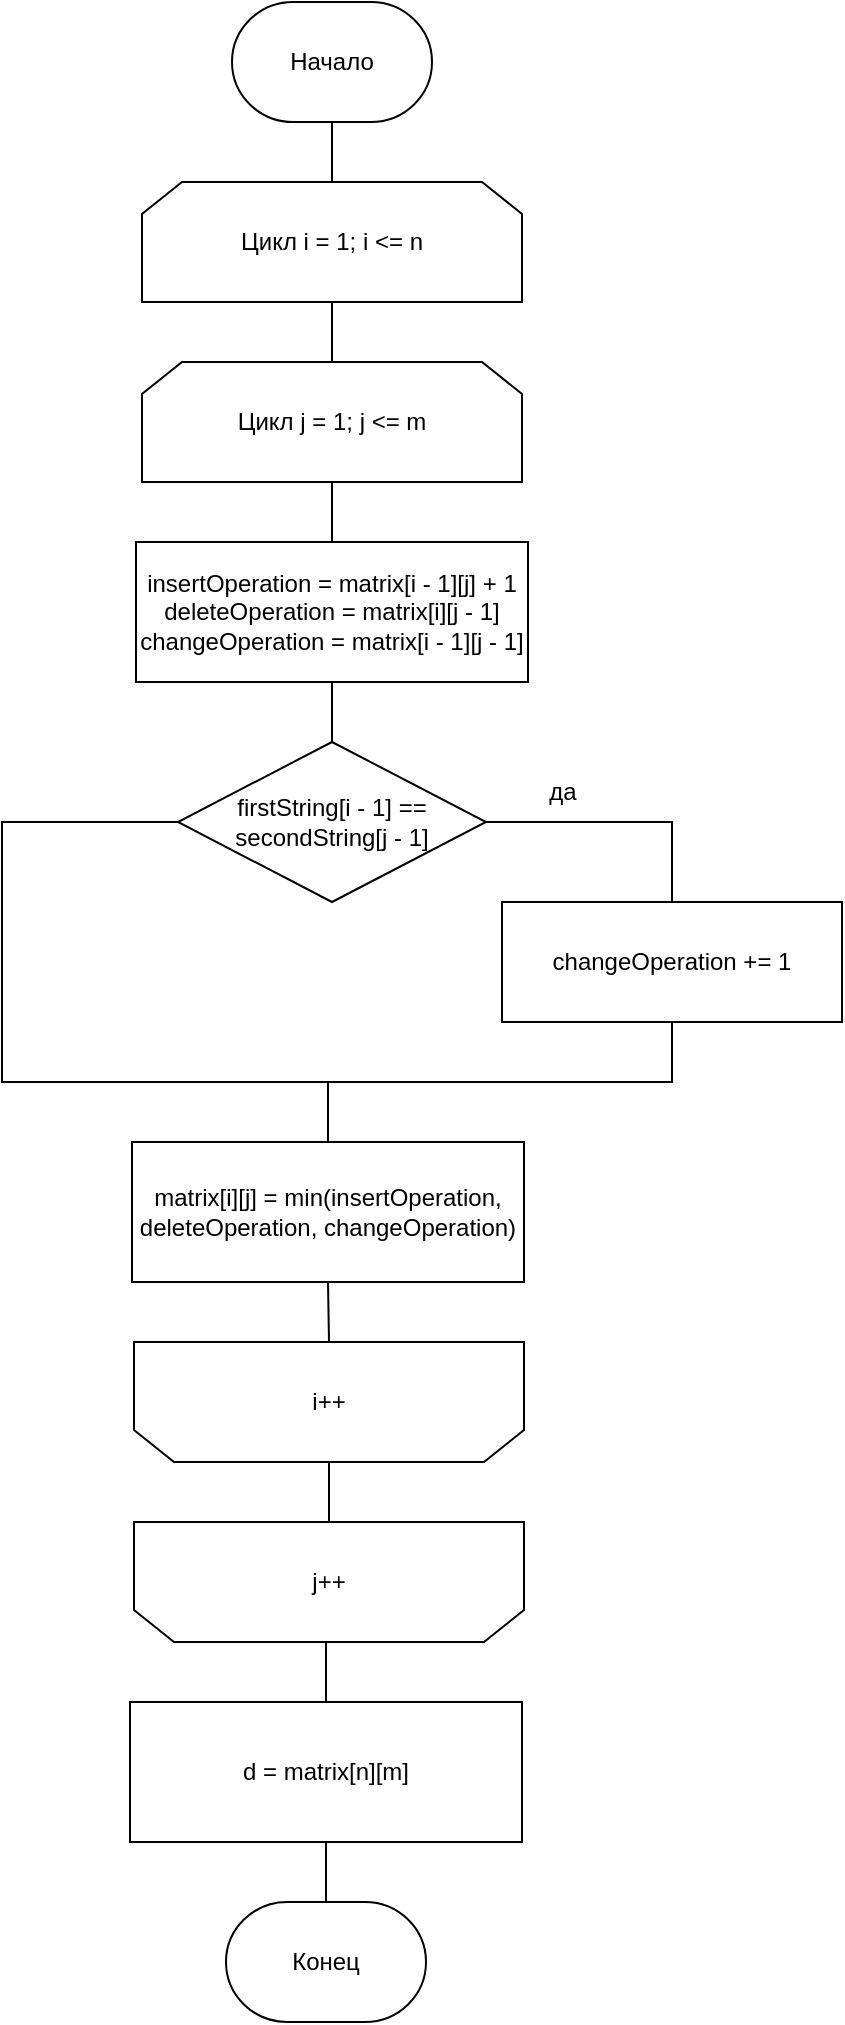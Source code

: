 <mxfile version="20.4.0" type="device" pages="4"><diagram id="C5RBs43oDa-KdzZeNtuy" name="l_iter"><mxGraphModel dx="1892" dy="1298" grid="1" gridSize="10" guides="1" tooltips="1" connect="1" arrows="1" fold="1" page="1" pageScale="1" pageWidth="827" pageHeight="1169" math="0" shadow="0"><root><mxCell id="WIyWlLk6GJQsqaUBKTNV-0"/><mxCell id="WIyWlLk6GJQsqaUBKTNV-1" parent="WIyWlLk6GJQsqaUBKTNV-0"/><mxCell id="Pkon9O8OEkuoF8NCRfrC-14" style="edgeStyle=orthogonalEdgeStyle;orthogonalLoop=1;jettySize=auto;html=1;exitX=0.5;exitY=1;exitDx=0;exitDy=0;exitPerimeter=0;entryX=0.5;entryY=0;entryDx=0;entryDy=0;startArrow=none;startFill=0;strokeColor=default;rounded=1;endArrow=none;endFill=0;" edge="1" parent="WIyWlLk6GJQsqaUBKTNV-1" source="Pkon9O8OEkuoF8NCRfrC-0" target="Pkon9O8OEkuoF8NCRfrC-1"><mxGeometry relative="1" as="geometry"/></mxCell><mxCell id="Pkon9O8OEkuoF8NCRfrC-0" value="Начало" style="strokeWidth=1;html=1;shape=mxgraph.flowchart.terminator;whiteSpace=wrap;" vertex="1" parent="WIyWlLk6GJQsqaUBKTNV-1"><mxGeometry x="365" y="30" width="100" height="60" as="geometry"/></mxCell><mxCell id="Pkon9O8OEkuoF8NCRfrC-15" style="edgeStyle=orthogonalEdgeStyle;rounded=1;orthogonalLoop=1;jettySize=auto;html=1;exitX=0.5;exitY=1;exitDx=0;exitDy=0;entryX=0.5;entryY=0;entryDx=0;entryDy=0;strokeColor=default;startArrow=none;startFill=0;endArrow=none;endFill=0;" edge="1" parent="WIyWlLk6GJQsqaUBKTNV-1" source="Pkon9O8OEkuoF8NCRfrC-1" target="Pkon9O8OEkuoF8NCRfrC-2"><mxGeometry relative="1" as="geometry"/></mxCell><mxCell id="Pkon9O8OEkuoF8NCRfrC-1" value="Цикл i = 1; i &amp;lt;= n" style="shape=loopLimit;whiteSpace=wrap;html=1;strokeWidth=1;" vertex="1" parent="WIyWlLk6GJQsqaUBKTNV-1"><mxGeometry x="320" y="120" width="190" height="60" as="geometry"/></mxCell><mxCell id="Pkon9O8OEkuoF8NCRfrC-16" style="edgeStyle=orthogonalEdgeStyle;rounded=0;orthogonalLoop=1;jettySize=auto;html=1;exitX=0.5;exitY=1;exitDx=0;exitDy=0;entryX=0.5;entryY=0;entryDx=0;entryDy=0;strokeColor=default;startArrow=none;startFill=0;endArrow=none;endFill=0;" edge="1" parent="WIyWlLk6GJQsqaUBKTNV-1" source="Pkon9O8OEkuoF8NCRfrC-2" target="Pkon9O8OEkuoF8NCRfrC-5"><mxGeometry relative="1" as="geometry"/></mxCell><mxCell id="Pkon9O8OEkuoF8NCRfrC-2" value="Цикл j = 1; j &amp;lt;= m" style="shape=loopLimit;whiteSpace=wrap;html=1;strokeWidth=1;" vertex="1" parent="WIyWlLk6GJQsqaUBKTNV-1"><mxGeometry x="320" y="210" width="190" height="60" as="geometry"/></mxCell><mxCell id="Pkon9O8OEkuoF8NCRfrC-26" style="edgeStyle=orthogonalEdgeStyle;rounded=0;orthogonalLoop=1;jettySize=auto;html=1;exitX=0.5;exitY=0;exitDx=0;exitDy=0;entryX=0.5;entryY=1;entryDx=0;entryDy=0;strokeColor=default;startArrow=none;startFill=0;endArrow=none;endFill=0;" edge="1" parent="WIyWlLk6GJQsqaUBKTNV-1" source="Pkon9O8OEkuoF8NCRfrC-3" target="Pkon9O8OEkuoF8NCRfrC-25"><mxGeometry relative="1" as="geometry"/></mxCell><mxCell id="Pkon9O8OEkuoF8NCRfrC-3" value="i++" style="shape=loopLimit;whiteSpace=wrap;html=1;strokeWidth=1;direction=west;" vertex="1" parent="WIyWlLk6GJQsqaUBKTNV-1"><mxGeometry x="316" y="700" width="195" height="60" as="geometry"/></mxCell><mxCell id="Pkon9O8OEkuoF8NCRfrC-17" style="edgeStyle=orthogonalEdgeStyle;rounded=0;orthogonalLoop=1;jettySize=auto;html=1;exitX=0.5;exitY=1;exitDx=0;exitDy=0;entryX=0.5;entryY=0;entryDx=0;entryDy=0;strokeColor=default;startArrow=none;startFill=0;endArrow=none;endFill=0;" edge="1" parent="WIyWlLk6GJQsqaUBKTNV-1" source="Pkon9O8OEkuoF8NCRfrC-5" target="Pkon9O8OEkuoF8NCRfrC-9"><mxGeometry relative="1" as="geometry"/></mxCell><mxCell id="Pkon9O8OEkuoF8NCRfrC-5" value="&lt;p class=&quot;p1&quot;&gt;insertOperation = matrix[i -&amp;nbsp;&lt;span class=&quot;s1&quot;&gt;1&lt;/span&gt;][j] +&amp;nbsp;&lt;span class=&quot;s1&quot;&gt;1&lt;br&gt;&lt;/span&gt;&lt;span style=&quot;background-color: initial;&quot;&gt;deleteOperation = matrix[i][j -&amp;nbsp;&lt;/span&gt;&lt;span style=&quot;background-color: initial;&quot; class=&quot;s1&quot;&gt;1&lt;/span&gt;&lt;span style=&quot;background-color: initial;&quot;&gt;]&lt;br&gt;&lt;/span&gt;&lt;span style=&quot;background-color: initial;&quot;&gt;changeOperation = matrix[i -&amp;nbsp;&lt;/span&gt;&lt;span style=&quot;background-color: initial;&quot; class=&quot;s1&quot;&gt;1&lt;/span&gt;&lt;span style=&quot;background-color: initial;&quot;&gt;][j -&amp;nbsp;&lt;/span&gt;&lt;span style=&quot;background-color: initial;&quot; class=&quot;s1&quot;&gt;1&lt;/span&gt;&lt;span style=&quot;background-color: initial;&quot;&gt;]&lt;/span&gt;&lt;/p&gt;" style="rounded=0;whiteSpace=wrap;html=1;strokeWidth=1;align=center;" vertex="1" parent="WIyWlLk6GJQsqaUBKTNV-1"><mxGeometry x="317" y="300" width="196" height="70" as="geometry"/></mxCell><mxCell id="Pkon9O8OEkuoF8NCRfrC-18" style="edgeStyle=orthogonalEdgeStyle;rounded=0;orthogonalLoop=1;jettySize=auto;html=1;exitX=1;exitY=0.5;exitDx=0;exitDy=0;entryX=0.5;entryY=0;entryDx=0;entryDy=0;strokeColor=default;startArrow=none;startFill=0;endArrow=none;endFill=0;" edge="1" parent="WIyWlLk6GJQsqaUBKTNV-1" source="Pkon9O8OEkuoF8NCRfrC-9" target="Pkon9O8OEkuoF8NCRfrC-10"><mxGeometry relative="1" as="geometry"/></mxCell><mxCell id="Pkon9O8OEkuoF8NCRfrC-20" style="edgeStyle=orthogonalEdgeStyle;rounded=0;orthogonalLoop=1;jettySize=auto;html=1;exitX=0;exitY=0.5;exitDx=0;exitDy=0;strokeColor=default;startArrow=none;startFill=0;endArrow=none;endFill=0;entryX=0.5;entryY=0;entryDx=0;entryDy=0;" edge="1" parent="WIyWlLk6GJQsqaUBKTNV-1" source="Pkon9O8OEkuoF8NCRfrC-9" target="Pkon9O8OEkuoF8NCRfrC-13"><mxGeometry relative="1" as="geometry"><mxPoint x="410" y="600" as="targetPoint"/><Array as="points"><mxPoint x="250" y="440"/><mxPoint x="250" y="570"/><mxPoint x="413" y="570"/></Array></mxGeometry></mxCell><mxCell id="Pkon9O8OEkuoF8NCRfrC-9" value="firstString[i - 1] == secondString[j - 1]" style="rhombus;whiteSpace=wrap;html=1;strokeWidth=1;" vertex="1" parent="WIyWlLk6GJQsqaUBKTNV-1"><mxGeometry x="338" y="400" width="154" height="80" as="geometry"/></mxCell><mxCell id="Pkon9O8OEkuoF8NCRfrC-19" style="edgeStyle=orthogonalEdgeStyle;rounded=0;orthogonalLoop=1;jettySize=auto;html=1;exitX=0.5;exitY=1;exitDx=0;exitDy=0;entryX=0.5;entryY=0;entryDx=0;entryDy=0;strokeColor=default;startArrow=none;startFill=0;endArrow=none;endFill=0;" edge="1" parent="WIyWlLk6GJQsqaUBKTNV-1" source="Pkon9O8OEkuoF8NCRfrC-10" target="Pkon9O8OEkuoF8NCRfrC-13"><mxGeometry relative="1" as="geometry"><Array as="points"><mxPoint x="585" y="570"/><mxPoint x="413" y="570"/></Array></mxGeometry></mxCell><mxCell id="Pkon9O8OEkuoF8NCRfrC-10" value="&lt;p class=&quot;p1&quot;&gt;&lt;span style=&quot;background-color: initial;&quot;&gt;changeOperation += 1&lt;/span&gt;&lt;br&gt;&lt;/p&gt;" style="rounded=0;whiteSpace=wrap;html=1;strokeWidth=1;align=center;" vertex="1" parent="WIyWlLk6GJQsqaUBKTNV-1"><mxGeometry x="500" y="480" width="170" height="60" as="geometry"/></mxCell><mxCell id="Pkon9O8OEkuoF8NCRfrC-21" style="edgeStyle=orthogonalEdgeStyle;rounded=0;orthogonalLoop=1;jettySize=auto;html=1;exitX=0.5;exitY=1;exitDx=0;exitDy=0;entryX=0.5;entryY=1;entryDx=0;entryDy=0;strokeColor=default;startArrow=none;startFill=0;endArrow=none;endFill=0;" edge="1" parent="WIyWlLk6GJQsqaUBKTNV-1" source="Pkon9O8OEkuoF8NCRfrC-13" target="Pkon9O8OEkuoF8NCRfrC-3"><mxGeometry relative="1" as="geometry"/></mxCell><mxCell id="Pkon9O8OEkuoF8NCRfrC-13" value="&lt;p class=&quot;p1&quot;&gt;&lt;span style=&quot;text-align: left;&quot;&gt;matrix[i][j] = min(insertOperation, deleteOperation, changeOperation)&lt;/span&gt;&lt;br&gt;&lt;/p&gt;" style="rounded=0;whiteSpace=wrap;html=1;strokeWidth=1;align=center;" vertex="1" parent="WIyWlLk6GJQsqaUBKTNV-1"><mxGeometry x="315" y="600" width="196" height="70" as="geometry"/></mxCell><mxCell id="MoahD_HxXxdVTg0egchf-2" style="edgeStyle=orthogonalEdgeStyle;rounded=0;orthogonalLoop=1;jettySize=auto;html=1;exitX=0.5;exitY=0;exitDx=0;exitDy=0;entryX=0.5;entryY=0;entryDx=0;entryDy=0;strokeColor=default;startArrow=none;startFill=0;endArrow=none;endFill=0;" edge="1" parent="WIyWlLk6GJQsqaUBKTNV-1" source="Pkon9O8OEkuoF8NCRfrC-25" target="MoahD_HxXxdVTg0egchf-0"><mxGeometry relative="1" as="geometry"/></mxCell><mxCell id="Pkon9O8OEkuoF8NCRfrC-25" value="j++" style="shape=loopLimit;whiteSpace=wrap;html=1;strokeWidth=1;direction=west;" vertex="1" parent="WIyWlLk6GJQsqaUBKTNV-1"><mxGeometry x="316" y="790" width="195" height="60" as="geometry"/></mxCell><mxCell id="Pkon9O8OEkuoF8NCRfrC-27" value="Конец" style="strokeWidth=1;html=1;shape=mxgraph.flowchart.terminator;whiteSpace=wrap;" vertex="1" parent="WIyWlLk6GJQsqaUBKTNV-1"><mxGeometry x="362" y="980" width="100" height="60" as="geometry"/></mxCell><mxCell id="PPwSGcOK758BXa9rh21f-1" value="да" style="text;html=1;align=center;verticalAlign=middle;resizable=0;points=[];autosize=1;strokeColor=none;fillColor=none;" vertex="1" parent="WIyWlLk6GJQsqaUBKTNV-1"><mxGeometry x="510" y="410" width="40" height="30" as="geometry"/></mxCell><mxCell id="MoahD_HxXxdVTg0egchf-3" style="edgeStyle=orthogonalEdgeStyle;rounded=0;orthogonalLoop=1;jettySize=auto;html=1;exitX=0.5;exitY=1;exitDx=0;exitDy=0;entryX=0.5;entryY=0;entryDx=0;entryDy=0;entryPerimeter=0;strokeColor=default;startArrow=none;startFill=0;endArrow=none;endFill=0;" edge="1" parent="WIyWlLk6GJQsqaUBKTNV-1" source="MoahD_HxXxdVTg0egchf-0" target="Pkon9O8OEkuoF8NCRfrC-27"><mxGeometry relative="1" as="geometry"/></mxCell><mxCell id="MoahD_HxXxdVTg0egchf-0" value="&lt;p class=&quot;p1&quot;&gt;&lt;span style=&quot;text-align: left;&quot;&gt;d = matrix[n][m]&lt;/span&gt;&lt;br&gt;&lt;/p&gt;" style="rounded=0;whiteSpace=wrap;html=1;strokeWidth=1;align=center;" vertex="1" parent="WIyWlLk6GJQsqaUBKTNV-1"><mxGeometry x="314" y="880" width="196" height="70" as="geometry"/></mxCell></root></mxGraphModel></diagram><diagram name="dl_iter" id="l8Gpl2LTCiAbTXrsaTeN"><mxGraphModel dx="2703" dy="1854" grid="1" gridSize="10" guides="1" tooltips="1" connect="1" arrows="1" fold="1" page="1" pageScale="1" pageWidth="827" pageHeight="1169" math="0" shadow="0"><root><mxCell id="KMemJkqUubrYee1iyXWs-0"/><mxCell id="KMemJkqUubrYee1iyXWs-1" parent="KMemJkqUubrYee1iyXWs-0"/><mxCell id="KMemJkqUubrYee1iyXWs-2" style="edgeStyle=orthogonalEdgeStyle;orthogonalLoop=1;jettySize=auto;html=1;exitX=0.5;exitY=1;exitDx=0;exitDy=0;exitPerimeter=0;entryX=0.5;entryY=0;entryDx=0;entryDy=0;startArrow=none;startFill=0;strokeColor=default;rounded=1;endArrow=none;endFill=0;" edge="1" parent="KMemJkqUubrYee1iyXWs-1" source="KMemJkqUubrYee1iyXWs-3" target="KMemJkqUubrYee1iyXWs-5"><mxGeometry relative="1" as="geometry"/></mxCell><mxCell id="KMemJkqUubrYee1iyXWs-3" value="Начало" style="strokeWidth=1;html=1;shape=mxgraph.flowchart.terminator;whiteSpace=wrap;" vertex="1" parent="KMemJkqUubrYee1iyXWs-1"><mxGeometry x="303" width="100" height="60" as="geometry"/></mxCell><mxCell id="KMemJkqUubrYee1iyXWs-4" style="edgeStyle=orthogonalEdgeStyle;rounded=1;orthogonalLoop=1;jettySize=auto;html=1;exitX=0.5;exitY=1;exitDx=0;exitDy=0;entryX=0.5;entryY=0;entryDx=0;entryDy=0;strokeColor=default;startArrow=none;startFill=0;endArrow=none;endFill=0;" edge="1" parent="KMemJkqUubrYee1iyXWs-1" source="KMemJkqUubrYee1iyXWs-5" target="KMemJkqUubrYee1iyXWs-7"><mxGeometry relative="1" as="geometry"/></mxCell><mxCell id="KMemJkqUubrYee1iyXWs-5" value="Цикл i = 1; i &amp;lt;= n" style="shape=loopLimit;whiteSpace=wrap;html=1;strokeWidth=1;" vertex="1" parent="KMemJkqUubrYee1iyXWs-1"><mxGeometry x="258" y="80" width="190" height="60" as="geometry"/></mxCell><mxCell id="KMemJkqUubrYee1iyXWs-6" style="edgeStyle=orthogonalEdgeStyle;rounded=0;orthogonalLoop=1;jettySize=auto;html=1;exitX=0.5;exitY=1;exitDx=0;exitDy=0;entryX=0.5;entryY=0;entryDx=0;entryDy=0;strokeColor=default;startArrow=none;startFill=0;endArrow=none;endFill=0;" edge="1" parent="KMemJkqUubrYee1iyXWs-1" source="KMemJkqUubrYee1iyXWs-7" target="KMemJkqUubrYee1iyXWs-11"><mxGeometry relative="1" as="geometry"/></mxCell><mxCell id="KMemJkqUubrYee1iyXWs-7" value="Цикл j = 1; j &amp;lt;= m" style="shape=loopLimit;whiteSpace=wrap;html=1;strokeWidth=1;" vertex="1" parent="KMemJkqUubrYee1iyXWs-1"><mxGeometry x="258" y="160" width="190" height="60" as="geometry"/></mxCell><mxCell id="KjhH6iH2JI-dzL5cS8BT-1" style="edgeStyle=orthogonalEdgeStyle;rounded=0;orthogonalLoop=1;jettySize=auto;html=1;exitX=0.5;exitY=0;exitDx=0;exitDy=0;entryX=0.5;entryY=1;entryDx=0;entryDy=0;strokeColor=default;startArrow=none;startFill=0;endArrow=none;endFill=0;" edge="1" parent="KMemJkqUubrYee1iyXWs-1" source="KMemJkqUubrYee1iyXWs-9" target="KMemJkqUubrYee1iyXWs-20"><mxGeometry relative="1" as="geometry"/></mxCell><mxCell id="KMemJkqUubrYee1iyXWs-9" value="i++" style="shape=loopLimit;whiteSpace=wrap;html=1;strokeWidth=1;direction=west;" vertex="1" parent="KMemJkqUubrYee1iyXWs-1"><mxGeometry x="255.5" y="850" width="195" height="60" as="geometry"/></mxCell><mxCell id="KMemJkqUubrYee1iyXWs-10" style="edgeStyle=orthogonalEdgeStyle;rounded=0;orthogonalLoop=1;jettySize=auto;html=1;exitX=0.5;exitY=1;exitDx=0;exitDy=0;entryX=0.5;entryY=0;entryDx=0;entryDy=0;strokeColor=default;startArrow=none;startFill=0;endArrow=none;endFill=0;" edge="1" parent="KMemJkqUubrYee1iyXWs-1" source="KMemJkqUubrYee1iyXWs-11" target="KMemJkqUubrYee1iyXWs-14"><mxGeometry relative="1" as="geometry"/></mxCell><mxCell id="KMemJkqUubrYee1iyXWs-11" value="&lt;p class=&quot;p1&quot;&gt;insertOperation = matrix[i -&amp;nbsp;&lt;span class=&quot;s1&quot;&gt;1&lt;/span&gt;][j] +&amp;nbsp;&lt;span class=&quot;s1&quot;&gt;1&lt;br&gt;&lt;/span&gt;&lt;span style=&quot;background-color: initial;&quot;&gt;deleteOperation = matrix[i][j -&amp;nbsp;&lt;/span&gt;&lt;span style=&quot;background-color: initial;&quot; class=&quot;s1&quot;&gt;1&lt;/span&gt;&lt;span style=&quot;background-color: initial;&quot;&gt;]&lt;br&gt;&lt;/span&gt;&lt;span style=&quot;background-color: initial;&quot;&gt;changeOperation = matrix[i -&amp;nbsp;&lt;/span&gt;&lt;span style=&quot;background-color: initial;&quot; class=&quot;s1&quot;&gt;1&lt;/span&gt;&lt;span style=&quot;background-color: initial;&quot;&gt;][j -&amp;nbsp;&lt;/span&gt;&lt;span style=&quot;background-color: initial;&quot; class=&quot;s1&quot;&gt;1&lt;/span&gt;&lt;span style=&quot;background-color: initial;&quot;&gt;]&lt;/span&gt;&lt;/p&gt;" style="rounded=0;whiteSpace=wrap;html=1;strokeWidth=1;align=center;" vertex="1" parent="KMemJkqUubrYee1iyXWs-1"><mxGeometry x="255" y="240" width="196" height="60" as="geometry"/></mxCell><mxCell id="KMemJkqUubrYee1iyXWs-12" style="edgeStyle=orthogonalEdgeStyle;rounded=0;orthogonalLoop=1;jettySize=auto;html=1;exitX=1;exitY=0.5;exitDx=0;exitDy=0;entryX=0.5;entryY=0;entryDx=0;entryDy=0;strokeColor=default;startArrow=none;startFill=0;endArrow=none;endFill=0;" edge="1" parent="KMemJkqUubrYee1iyXWs-1" source="KMemJkqUubrYee1iyXWs-14" target="KMemJkqUubrYee1iyXWs-16"><mxGeometry relative="1" as="geometry"/></mxCell><mxCell id="6sqLLvJO4cjkqQj87BkK-1" style="edgeStyle=orthogonalEdgeStyle;rounded=0;orthogonalLoop=1;jettySize=auto;html=1;exitX=0;exitY=0.5;exitDx=0;exitDy=0;entryX=0.5;entryY=0;entryDx=0;entryDy=0;strokeColor=default;startArrow=none;startFill=0;endArrow=none;endFill=0;" edge="1" parent="KMemJkqUubrYee1iyXWs-1" source="KMemJkqUubrYee1iyXWs-14" target="qbtZQPhFM9mcJRuu93oa-0"><mxGeometry relative="1" as="geometry"><Array as="points"><mxPoint x="178" y="360"/><mxPoint x="178" y="460"/><mxPoint x="352" y="460"/></Array></mxGeometry></mxCell><mxCell id="KMemJkqUubrYee1iyXWs-14" value="firstString[i - 1] == secondString[j - 1]" style="rhombus;whiteSpace=wrap;html=1;strokeWidth=1;" vertex="1" parent="KMemJkqUubrYee1iyXWs-1"><mxGeometry x="276" y="320" width="154" height="80" as="geometry"/></mxCell><mxCell id="6sqLLvJO4cjkqQj87BkK-0" style="edgeStyle=orthogonalEdgeStyle;rounded=0;orthogonalLoop=1;jettySize=auto;html=1;exitX=0.5;exitY=1;exitDx=0;exitDy=0;entryX=0.5;entryY=0;entryDx=0;entryDy=0;strokeColor=default;startArrow=none;startFill=0;endArrow=none;endFill=0;" edge="1" parent="KMemJkqUubrYee1iyXWs-1" source="KMemJkqUubrYee1iyXWs-16" target="qbtZQPhFM9mcJRuu93oa-0"><mxGeometry relative="1" as="geometry"><Array as="points"><mxPoint x="523" y="460"/><mxPoint x="352" y="460"/></Array></mxGeometry></mxCell><mxCell id="KMemJkqUubrYee1iyXWs-16" value="&lt;p class=&quot;p1&quot;&gt;&lt;span style=&quot;background-color: initial;&quot;&gt;changeOperation += 1&lt;/span&gt;&lt;br&gt;&lt;/p&gt;" style="rounded=0;whiteSpace=wrap;html=1;strokeWidth=1;align=center;" vertex="1" parent="KMemJkqUubrYee1iyXWs-1"><mxGeometry x="438" y="380" width="170" height="60" as="geometry"/></mxCell><mxCell id="6sqLLvJO4cjkqQj87BkK-10" style="edgeStyle=orthogonalEdgeStyle;rounded=0;orthogonalLoop=1;jettySize=auto;html=1;exitX=0.5;exitY=1;exitDx=0;exitDy=0;strokeColor=default;startArrow=none;startFill=0;endArrow=none;endFill=0;entryX=0.5;entryY=1;entryDx=0;entryDy=0;" edge="1" parent="KMemJkqUubrYee1iyXWs-1" source="KMemJkqUubrYee1iyXWs-18" target="KMemJkqUubrYee1iyXWs-9"><mxGeometry relative="1" as="geometry"><mxPoint x="410.0" y="890" as="targetPoint"/><Array as="points"><mxPoint x="340" y="800"/><mxPoint x="520" y="800"/><mxPoint x="520" y="830"/><mxPoint x="353" y="830"/></Array></mxGeometry></mxCell><mxCell id="KMemJkqUubrYee1iyXWs-18" value="&lt;p class=&quot;p1&quot;&gt;&lt;span style=&quot;text-align: left;&quot;&gt;matrix[i][j] = min(insertOperation, deleteOperation, changeOperation)&lt;/span&gt;&lt;br&gt;&lt;/p&gt;" style="rounded=0;whiteSpace=wrap;html=1;strokeWidth=1;align=center;" vertex="1" parent="KMemJkqUubrYee1iyXWs-1"><mxGeometry x="242" y="640" width="196" height="60" as="geometry"/></mxCell><mxCell id="KjhH6iH2JI-dzL5cS8BT-2" style="edgeStyle=orthogonalEdgeStyle;rounded=0;orthogonalLoop=1;jettySize=auto;html=1;exitX=0.5;exitY=0;exitDx=0;exitDy=0;entryX=0.5;entryY=0;entryDx=0;entryDy=0;strokeColor=default;startArrow=none;startFill=0;endArrow=none;endFill=0;" edge="1" parent="KMemJkqUubrYee1iyXWs-1" source="KMemJkqUubrYee1iyXWs-20" target="KjhH6iH2JI-dzL5cS8BT-0"><mxGeometry relative="1" as="geometry"/></mxCell><mxCell id="KMemJkqUubrYee1iyXWs-20" value="j++" style="shape=loopLimit;whiteSpace=wrap;html=1;strokeWidth=1;direction=west;" vertex="1" parent="KMemJkqUubrYee1iyXWs-1"><mxGeometry x="255.5" y="930" width="195" height="60" as="geometry"/></mxCell><mxCell id="KMemJkqUubrYee1iyXWs-21" value="Конец" style="strokeWidth=1;html=1;shape=mxgraph.flowchart.terminator;whiteSpace=wrap;" vertex="1" parent="KMemJkqUubrYee1iyXWs-1"><mxGeometry x="303" y="1090" width="100" height="60" as="geometry"/></mxCell><mxCell id="6sqLLvJO4cjkqQj87BkK-2" style="edgeStyle=orthogonalEdgeStyle;rounded=0;orthogonalLoop=1;jettySize=auto;html=1;exitX=1;exitY=0.5;exitDx=0;exitDy=0;entryX=0.5;entryY=0;entryDx=0;entryDy=0;strokeColor=default;startArrow=none;startFill=0;endArrow=none;endFill=0;" edge="1" parent="KMemJkqUubrYee1iyXWs-1" source="qbtZQPhFM9mcJRuu93oa-0" target="36MREeFr9Z12N9l-juHK-1"><mxGeometry relative="1" as="geometry"><Array as="points"><mxPoint x="523" y="520"/></Array></mxGeometry></mxCell><mxCell id="6sqLLvJO4cjkqQj87BkK-7" style="edgeStyle=orthogonalEdgeStyle;rounded=0;orthogonalLoop=1;jettySize=auto;html=1;exitX=0;exitY=0.5;exitDx=0;exitDy=0;strokeColor=default;startArrow=none;startFill=0;endArrow=none;endFill=0;entryX=0.5;entryY=1;entryDx=0;entryDy=0;" edge="1" parent="KMemJkqUubrYee1iyXWs-1" source="qbtZQPhFM9mcJRuu93oa-0" target="KMemJkqUubrYee1iyXWs-9"><mxGeometry relative="1" as="geometry"><mxPoint x="160" y="630.0" as="targetPoint"/><Array as="points"><mxPoint x="150" y="520"/><mxPoint x="150" y="830"/><mxPoint x="353" y="830"/></Array></mxGeometry></mxCell><mxCell id="qbtZQPhFM9mcJRuu93oa-0" value="i &amp;gt; 0 &amp;amp;&amp;amp; j &amp;gt; 0" style="rhombus;whiteSpace=wrap;html=1;strokeWidth=1;" vertex="1" parent="KMemJkqUubrYee1iyXWs-1"><mxGeometry x="276" y="480" width="154" height="80" as="geometry"/></mxCell><mxCell id="36MREeFr9Z12N9l-juHK-0" value="да" style="text;html=1;align=center;verticalAlign=middle;resizable=0;points=[];autosize=1;strokeColor=none;fillColor=none;" vertex="1" parent="KMemJkqUubrYee1iyXWs-1"><mxGeometry x="448" y="330" width="40" height="30" as="geometry"/></mxCell><mxCell id="6sqLLvJO4cjkqQj87BkK-3" style="edgeStyle=orthogonalEdgeStyle;rounded=0;orthogonalLoop=1;jettySize=auto;html=1;exitX=1;exitY=0.5;exitDx=0;exitDy=0;entryX=0.5;entryY=0;entryDx=0;entryDy=0;strokeColor=default;startArrow=none;startFill=0;endArrow=none;endFill=0;" edge="1" parent="KMemJkqUubrYee1iyXWs-1" source="36MREeFr9Z12N9l-juHK-1" target="VCDZsNoKUyMEd-O7T58o-4"><mxGeometry relative="1" as="geometry"/></mxCell><mxCell id="6sqLLvJO4cjkqQj87BkK-8" style="edgeStyle=orthogonalEdgeStyle;rounded=0;orthogonalLoop=1;jettySize=auto;html=1;exitX=0;exitY=0.5;exitDx=0;exitDy=0;strokeColor=default;startArrow=none;startFill=0;endArrow=none;endFill=0;" edge="1" parent="KMemJkqUubrYee1iyXWs-1" source="36MREeFr9Z12N9l-juHK-1" target="KMemJkqUubrYee1iyXWs-18"><mxGeometry relative="1" as="geometry"/></mxCell><mxCell id="36MREeFr9Z12N9l-juHK-1" value="firstString[i - 1] == &lt;br&gt;secondString[j - 2] &amp;amp;&amp;amp; &lt;br&gt;firstString[i - 2] == &lt;br&gt;secondString[j - 1]" style="rhombus;whiteSpace=wrap;html=1;strokeWidth=1;" vertex="1" parent="KMemJkqUubrYee1iyXWs-1"><mxGeometry x="425" y="544" width="196" height="116" as="geometry"/></mxCell><mxCell id="6sqLLvJO4cjkqQj87BkK-4" style="edgeStyle=orthogonalEdgeStyle;rounded=0;orthogonalLoop=1;jettySize=auto;html=1;exitX=0.5;exitY=1;exitDx=0;exitDy=0;entryX=0.5;entryY=0;entryDx=0;entryDy=0;strokeColor=default;startArrow=none;startFill=0;endArrow=none;endFill=0;" edge="1" parent="KMemJkqUubrYee1iyXWs-1" source="VCDZsNoKUyMEd-O7T58o-4" target="VCDZsNoKUyMEd-O7T58o-6"><mxGeometry relative="1" as="geometry"/></mxCell><mxCell id="VCDZsNoKUyMEd-O7T58o-4" value="&lt;p class=&quot;p1&quot;&gt;&lt;span style=&quot;text-align: left;&quot;&gt;transposeOperation =&amp;nbsp;&lt;br&gt;&lt;/span&gt;&lt;span style=&quot;background-color: initial; text-align: left;&quot;&gt;matrix[i -&amp;nbsp;&lt;/span&gt;&lt;span style=&quot;background-color: initial; text-align: left;&quot; class=&quot;s1&quot;&gt;2&lt;/span&gt;&lt;span style=&quot;background-color: initial; text-align: left;&quot;&gt;][j -&amp;nbsp;&lt;/span&gt;&lt;span style=&quot;background-color: initial; text-align: left;&quot; class=&quot;s1&quot;&gt;2&lt;/span&gt;&lt;span style=&quot;background-color: initial; text-align: left;&quot;&gt;] +&amp;nbsp;&lt;/span&gt;&lt;span style=&quot;background-color: initial; text-align: left;&quot; class=&quot;s1&quot;&gt;1&lt;/span&gt;&lt;br&gt;&lt;/p&gt;" style="rounded=0;whiteSpace=wrap;html=1;strokeWidth=1;align=center;" vertex="1" parent="KMemJkqUubrYee1iyXWs-1"><mxGeometry x="598" y="640" width="196" height="60" as="geometry"/></mxCell><mxCell id="6sqLLvJO4cjkqQj87BkK-9" style="edgeStyle=orthogonalEdgeStyle;rounded=0;orthogonalLoop=1;jettySize=auto;html=1;exitX=0.5;exitY=1;exitDx=0;exitDy=0;entryX=0.5;entryY=1;entryDx=0;entryDy=0;strokeColor=default;startArrow=none;startFill=0;endArrow=none;endFill=0;" edge="1" parent="KMemJkqUubrYee1iyXWs-1" source="VCDZsNoKUyMEd-O7T58o-6" target="KMemJkqUubrYee1iyXWs-9"><mxGeometry relative="1" as="geometry"><Array as="points"><mxPoint x="696" y="800"/><mxPoint x="520" y="800"/><mxPoint x="520" y="830"/><mxPoint x="353" y="830"/></Array></mxGeometry></mxCell><mxCell id="VCDZsNoKUyMEd-O7T58o-6" value="&lt;span style=&quot;text-align: left;&quot;&gt;matrix[i][j] = min(insertOperation, deleteOperation, changeOperation,&lt;br&gt;transposeOperation)&lt;/span&gt;" style="rounded=0;whiteSpace=wrap;html=1;strokeWidth=1;align=center;" vertex="1" parent="KMemJkqUubrYee1iyXWs-1"><mxGeometry x="598" y="720" width="196" height="60" as="geometry"/></mxCell><mxCell id="6sqLLvJO4cjkqQj87BkK-5" value="да" style="text;html=1;align=center;verticalAlign=middle;resizable=0;points=[];autosize=1;strokeColor=none;fillColor=none;" vertex="1" parent="KMemJkqUubrYee1iyXWs-1"><mxGeometry x="438" y="490" width="40" height="30" as="geometry"/></mxCell><mxCell id="6sqLLvJO4cjkqQj87BkK-6" value="да" style="text;html=1;align=center;verticalAlign=middle;resizable=0;points=[];autosize=1;strokeColor=none;fillColor=none;" vertex="1" parent="KMemJkqUubrYee1iyXWs-1"><mxGeometry x="630" y="570" width="40" height="30" as="geometry"/></mxCell><mxCell id="KjhH6iH2JI-dzL5cS8BT-3" style="edgeStyle=orthogonalEdgeStyle;rounded=0;orthogonalLoop=1;jettySize=auto;html=1;exitX=0.5;exitY=1;exitDx=0;exitDy=0;entryX=0.5;entryY=0;entryDx=0;entryDy=0;entryPerimeter=0;strokeColor=default;startArrow=none;startFill=0;endArrow=none;endFill=0;" edge="1" parent="KMemJkqUubrYee1iyXWs-1" source="KjhH6iH2JI-dzL5cS8BT-0" target="KMemJkqUubrYee1iyXWs-21"><mxGeometry relative="1" as="geometry"/></mxCell><mxCell id="KjhH6iH2JI-dzL5cS8BT-0" value="&lt;span style=&quot;text-align: left;&quot;&gt;d = matrix[n][m]&lt;/span&gt;" style="rounded=0;whiteSpace=wrap;html=1;strokeWidth=1;align=center;" vertex="1" parent="KMemJkqUubrYee1iyXWs-1"><mxGeometry x="255" y="1010" width="196" height="60" as="geometry"/></mxCell></root></mxGraphModel></diagram><diagram name="dl_cash" id="eKiqUnh7pFRcTqOikmwa"><mxGraphModel dx="2365" dy="1623" grid="1" gridSize="10" guides="1" tooltips="1" connect="1" arrows="1" fold="1" page="1" pageScale="1" pageWidth="827" pageHeight="1169" math="0" shadow="0"><root><mxCell id="WlbCG3ARwR_2CBr21bpy-0"/><mxCell id="WlbCG3ARwR_2CBr21bpy-1" parent="WlbCG3ARwR_2CBr21bpy-0"/><mxCell id="rgZF9a4DxGpjKVZSREl1-15" style="edgeStyle=orthogonalEdgeStyle;rounded=0;orthogonalLoop=1;jettySize=auto;html=1;exitX=0.5;exitY=1;exitDx=0;exitDy=0;exitPerimeter=0;entryX=0.5;entryY=0;entryDx=0;entryDy=0;strokeColor=default;startArrow=none;startFill=0;endArrow=none;endFill=0;" edge="1" parent="WlbCG3ARwR_2CBr21bpy-1" source="WlbCG3ARwR_2CBr21bpy-3" target="UBwKPRSv--0GaWXVLrkO-1"><mxGeometry relative="1" as="geometry"/></mxCell><mxCell id="WlbCG3ARwR_2CBr21bpy-3" value="Начало" style="strokeWidth=1;html=1;shape=mxgraph.flowchart.terminator;whiteSpace=wrap;" vertex="1" parent="WlbCG3ARwR_2CBr21bpy-1"><mxGeometry x="143" width="100" height="60" as="geometry"/></mxCell><mxCell id="WlbCG3ARwR_2CBr21bpy-21" value="Конец" style="strokeWidth=1;html=1;shape=mxgraph.flowchart.terminator;whiteSpace=wrap;" vertex="1" parent="WlbCG3ARwR_2CBr21bpy-1"><mxGeometry x="143" y="1090" width="100" height="60" as="geometry"/></mxCell><mxCell id="rgZF9a4DxGpjKVZSREl1-16" style="edgeStyle=orthogonalEdgeStyle;rounded=0;orthogonalLoop=1;jettySize=auto;html=1;exitX=1;exitY=0.5;exitDx=0;exitDy=0;entryX=0.5;entryY=0;entryDx=0;entryDy=0;strokeColor=default;startArrow=none;startFill=0;endArrow=none;endFill=0;" edge="1" parent="WlbCG3ARwR_2CBr21bpy-1" source="UBwKPRSv--0GaWXVLrkO-1" target="UBwKPRSv--0GaWXVLrkO-4"><mxGeometry relative="1" as="geometry"/></mxCell><mxCell id="rgZF9a4DxGpjKVZSREl1-38" style="edgeStyle=orthogonalEdgeStyle;rounded=0;orthogonalLoop=1;jettySize=auto;html=1;exitX=0;exitY=0.5;exitDx=0;exitDy=0;strokeColor=default;startArrow=none;startFill=0;endArrow=none;endFill=0;entryX=0.5;entryY=0;entryDx=0;entryDy=0;" edge="1" parent="WlbCG3ARwR_2CBr21bpy-1" source="UBwKPRSv--0GaWXVLrkO-1" target="rgZF9a4DxGpjKVZSREl1-27"><mxGeometry relative="1" as="geometry"><mxPoint x="-20" y="1040" as="targetPoint"/><Array as="points"><mxPoint x="40" y="120"/><mxPoint x="40" y="990"/><mxPoint x="193" y="990"/></Array></mxGeometry></mxCell><mxCell id="UBwKPRSv--0GaWXVLrkO-1" value="matrix[n][m] == -1" style="rhombus;whiteSpace=wrap;html=1;strokeWidth=1;" vertex="1" parent="WlbCG3ARwR_2CBr21bpy-1"><mxGeometry x="116" y="80" width="154" height="80" as="geometry"/></mxCell><mxCell id="rgZF9a4DxGpjKVZSREl1-22" style="edgeStyle=orthogonalEdgeStyle;rounded=0;orthogonalLoop=1;jettySize=auto;html=1;exitX=0.5;exitY=1;exitDx=0;exitDy=0;entryX=0.5;entryY=0;entryDx=0;entryDy=0;strokeColor=default;startArrow=none;startFill=0;endArrow=none;endFill=0;" edge="1" parent="WlbCG3ARwR_2CBr21bpy-1" source="UBwKPRSv--0GaWXVLrkO-2" target="UBwKPRSv--0GaWXVLrkO-8"><mxGeometry relative="1" as="geometry"/></mxCell><mxCell id="UBwKPRSv--0GaWXVLrkO-2" value="&lt;p class=&quot;p1&quot;&gt;&lt;span class=&quot;s1&quot;&gt;&lt;span style=&quot;background-color: initial;&quot;&gt;&amp;nbsp;&lt;/span&gt;&lt;/span&gt;&lt;span style=&quot;background-color: initial;&quot; class=&quot;s1&quot;&gt;deleteOperation = recursive&lt;/span&gt;&lt;span style=&quot;background-color: initial;&quot;&gt;(&lt;/span&gt;&lt;span style=&quot;background-color: initial;&quot;&gt;firstString,&lt;/span&gt;&lt;span style=&quot;background-color: initial;&quot;&gt;&amp;nbsp;secondString,&amp;nbsp;&lt;br&gt;&lt;/span&gt;&lt;span style=&quot;background-color: initial;&quot; class=&quot;s1&quot;&gt;n,&lt;/span&gt;&lt;span style=&quot;background-color: initial;&quot;&gt;&amp;nbsp;m -&amp;nbsp;&lt;/span&gt;&lt;span style=&quot;background-color: initial;&quot; class=&quot;s2&quot;&gt;1&lt;/span&gt;&lt;span style=&quot;background-color: initial;&quot;&gt;,&amp;nbsp;&lt;/span&gt;&lt;span style=&quot;background-color: initial;&quot;&gt;&amp;amp;matrix) +&amp;nbsp;&lt;/span&gt;&lt;span style=&quot;background-color: initial;&quot; class=&quot;s2&quot;&gt;1&lt;/span&gt;&lt;/p&gt;" style="rounded=0;whiteSpace=wrap;html=1;strokeWidth=1;align=center;" vertex="1" parent="WlbCG3ARwR_2CBr21bpy-1"><mxGeometry x="249" y="415" width="196" height="70" as="geometry"/></mxCell><mxCell id="rgZF9a4DxGpjKVZSREl1-17" style="edgeStyle=orthogonalEdgeStyle;rounded=0;orthogonalLoop=1;jettySize=auto;html=1;exitX=1;exitY=0.5;exitDx=0;exitDy=0;entryX=0.5;entryY=0;entryDx=0;entryDy=0;strokeColor=default;startArrow=none;startFill=0;endArrow=none;endFill=0;" edge="1" parent="WlbCG3ARwR_2CBr21bpy-1" source="UBwKPRSv--0GaWXVLrkO-4" target="UBwKPRSv--0GaWXVLrkO-6"><mxGeometry relative="1" as="geometry"/></mxCell><mxCell id="rgZF9a4DxGpjKVZSREl1-18" style="edgeStyle=orthogonalEdgeStyle;rounded=0;orthogonalLoop=1;jettySize=auto;html=1;exitX=0;exitY=0.5;exitDx=0;exitDy=0;strokeColor=default;startArrow=none;startFill=0;endArrow=none;endFill=0;" edge="1" parent="WlbCG3ARwR_2CBr21bpy-1" source="UBwKPRSv--0GaWXVLrkO-4" target="UBwKPRSv--0GaWXVLrkO-7"><mxGeometry relative="1" as="geometry"/></mxCell><mxCell id="UBwKPRSv--0GaWXVLrkO-4" value="firstString[i - 1] == secondString[j - 1]" style="rhombus;whiteSpace=wrap;html=1;strokeWidth=1;" vertex="1" parent="WlbCG3ARwR_2CBr21bpy-1"><mxGeometry x="270" y="150" width="154" height="80" as="geometry"/></mxCell><mxCell id="rgZF9a4DxGpjKVZSREl1-24" style="edgeStyle=orthogonalEdgeStyle;rounded=0;orthogonalLoop=1;jettySize=auto;html=1;exitX=0.5;exitY=1;exitDx=0;exitDy=0;entryX=0.5;entryY=0;entryDx=0;entryDy=0;strokeColor=default;startArrow=none;startFill=0;endArrow=none;endFill=0;" edge="1" parent="WlbCG3ARwR_2CBr21bpy-1" source="UBwKPRSv--0GaWXVLrkO-6" target="UBwKPRSv--0GaWXVLrkO-9"><mxGeometry relative="1" as="geometry"><Array as="points"><mxPoint x="499" y="300"/><mxPoint x="347" y="300"/></Array></mxGeometry></mxCell><mxCell id="UBwKPRSv--0GaWXVLrkO-6" value="&lt;p class=&quot;p1&quot;&gt;&lt;span style=&quot;background-color: initial;&quot;&gt;change = 1&lt;/span&gt;&lt;br&gt;&lt;/p&gt;" style="rounded=0;whiteSpace=wrap;html=1;strokeWidth=1;align=center;" vertex="1" parent="WlbCG3ARwR_2CBr21bpy-1"><mxGeometry x="414" y="220" width="170" height="60" as="geometry"/></mxCell><mxCell id="rgZF9a4DxGpjKVZSREl1-23" style="edgeStyle=orthogonalEdgeStyle;rounded=0;orthogonalLoop=1;jettySize=auto;html=1;exitX=0.5;exitY=1;exitDx=0;exitDy=0;entryX=0.5;entryY=0;entryDx=0;entryDy=0;strokeColor=default;startArrow=none;startFill=0;endArrow=none;endFill=0;" edge="1" parent="WlbCG3ARwR_2CBr21bpy-1" source="UBwKPRSv--0GaWXVLrkO-7" target="UBwKPRSv--0GaWXVLrkO-9"><mxGeometry relative="1" as="geometry"><Array as="points"><mxPoint x="193" y="300"/><mxPoint x="347" y="300"/></Array></mxGeometry></mxCell><mxCell id="UBwKPRSv--0GaWXVLrkO-7" value="&lt;p class=&quot;p1&quot;&gt;&lt;span style=&quot;background-color: initial;&quot;&gt;change = 0&lt;/span&gt;&lt;br&gt;&lt;/p&gt;" style="rounded=0;whiteSpace=wrap;html=1;strokeWidth=1;align=center;" vertex="1" parent="WlbCG3ARwR_2CBr21bpy-1"><mxGeometry x="108" y="220" width="170" height="60" as="geometry"/></mxCell><mxCell id="rgZF9a4DxGpjKVZSREl1-25" style="edgeStyle=orthogonalEdgeStyle;rounded=0;orthogonalLoop=1;jettySize=auto;html=1;exitX=0.5;exitY=1;exitDx=0;exitDy=0;entryX=0.5;entryY=0;entryDx=0;entryDy=0;strokeColor=default;startArrow=none;startFill=0;endArrow=none;endFill=0;" edge="1" parent="WlbCG3ARwR_2CBr21bpy-1" source="UBwKPRSv--0GaWXVLrkO-8" target="rgZF9a4DxGpjKVZSREl1-4"><mxGeometry relative="1" as="geometry"/></mxCell><mxCell id="UBwKPRSv--0GaWXVLrkO-8" value="&lt;p class=&quot;p1&quot;&gt;&lt;span class=&quot;s1&quot;&gt;&lt;span style=&quot;background-color: initial;&quot;&gt;&amp;nbsp;change&lt;/span&gt;&lt;/span&gt;&lt;span style=&quot;background-color: initial;&quot; class=&quot;s1&quot;&gt;Operation = recursive&lt;/span&gt;&lt;span style=&quot;background-color: initial;&quot;&gt;(&lt;/span&gt;&lt;span style=&quot;background-color: initial;&quot;&gt;firstString,&lt;/span&gt;&lt;span style=&quot;background-color: initial;&quot;&gt;&amp;nbsp;secondString,&amp;nbsp;&lt;br&gt;&lt;/span&gt;&lt;span style=&quot;background-color: initial;&quot; class=&quot;s1&quot;&gt;n - 1,&lt;/span&gt;&lt;span style=&quot;background-color: initial;&quot;&gt;&amp;nbsp;m -&amp;nbsp;&lt;/span&gt;&lt;span style=&quot;background-color: initial;&quot; class=&quot;s2&quot;&gt;1&lt;/span&gt;&lt;span style=&quot;background-color: initial;&quot;&gt;,&amp;nbsp;&lt;/span&gt;&lt;span style=&quot;background-color: initial;&quot;&gt;&amp;amp;matrix) +&amp;nbsp;&lt;/span&gt;&lt;span style=&quot;background-color: initial;&quot; class=&quot;s2&quot;&gt;1&lt;/span&gt;&lt;/p&gt;" style="rounded=0;whiteSpace=wrap;html=1;strokeWidth=1;align=center;" vertex="1" parent="WlbCG3ARwR_2CBr21bpy-1"><mxGeometry x="249" y="500" width="196" height="70" as="geometry"/></mxCell><mxCell id="rgZF9a4DxGpjKVZSREl1-21" style="edgeStyle=orthogonalEdgeStyle;rounded=0;orthogonalLoop=1;jettySize=auto;html=1;exitX=0.5;exitY=1;exitDx=0;exitDy=0;strokeColor=default;startArrow=none;startFill=0;endArrow=none;endFill=0;entryX=0.5;entryY=0;entryDx=0;entryDy=0;" edge="1" parent="WlbCG3ARwR_2CBr21bpy-1" source="UBwKPRSv--0GaWXVLrkO-9" target="UBwKPRSv--0GaWXVLrkO-2"><mxGeometry relative="1" as="geometry"/></mxCell><mxCell id="UBwKPRSv--0GaWXVLrkO-9" value="&lt;p class=&quot;p1&quot;&gt;&lt;span class=&quot;s1&quot;&gt;&lt;span style=&quot;background-color: initial;&quot;&gt;&amp;nbsp;insert&lt;/span&gt;&lt;/span&gt;&lt;span style=&quot;background-color: initial;&quot; class=&quot;s1&quot;&gt;Operation = recursive&lt;/span&gt;&lt;span style=&quot;background-color: initial;&quot;&gt;(&lt;/span&gt;&lt;span style=&quot;background-color: initial;&quot;&gt;firstString,&lt;/span&gt;&lt;span style=&quot;background-color: initial;&quot;&gt;&amp;nbsp;secondString,&amp;nbsp;&lt;br&gt;&lt;/span&gt;&lt;span style=&quot;background-color: initial;&quot; class=&quot;s1&quot;&gt;n - 1,&lt;/span&gt;&lt;span style=&quot;background-color: initial;&quot;&gt;&amp;nbsp;m&lt;/span&gt;&lt;span style=&quot;background-color: initial;&quot;&gt;,&amp;nbsp;&lt;/span&gt;&lt;span style=&quot;background-color: initial;&quot;&gt;&amp;amp;matrix) +&amp;nbsp;&lt;/span&gt;&lt;span style=&quot;background-color: initial;&quot; class=&quot;s2&quot;&gt;1&lt;/span&gt;&lt;/p&gt;" style="rounded=0;whiteSpace=wrap;html=1;strokeWidth=1;align=center;" vertex="1" parent="WlbCG3ARwR_2CBr21bpy-1"><mxGeometry x="249" y="330" width="196" height="70" as="geometry"/></mxCell><mxCell id="rgZF9a4DxGpjKVZSREl1-37" style="edgeStyle=orthogonalEdgeStyle;rounded=0;orthogonalLoop=1;jettySize=auto;html=1;exitX=0.5;exitY=1;exitDx=0;exitDy=0;strokeColor=default;startArrow=none;startFill=0;endArrow=none;endFill=0;entryX=0.5;entryY=0;entryDx=0;entryDy=0;" edge="1" parent="WlbCG3ARwR_2CBr21bpy-1" source="rgZF9a4DxGpjKVZSREl1-1" target="rgZF9a4DxGpjKVZSREl1-27"><mxGeometry relative="1" as="geometry"><mxPoint x="520" y="990" as="targetPoint"/><Array as="points"><mxPoint x="333" y="950"/><mxPoint x="520" y="950"/><mxPoint x="520" y="970"/><mxPoint x="330" y="970"/><mxPoint x="330" y="990"/><mxPoint x="193" y="990"/></Array></mxGeometry></mxCell><mxCell id="rgZF9a4DxGpjKVZSREl1-1" value="&lt;p class=&quot;p1&quot;&gt;&lt;span style=&quot;text-align: left;&quot;&gt;matrix[i][j] = min(insertOperation, deleteOperation, changeOperation)&lt;/span&gt;&lt;br&gt;&lt;/p&gt;" style="rounded=0;whiteSpace=wrap;html=1;strokeWidth=1;align=center;" vertex="1" parent="WlbCG3ARwR_2CBr21bpy-1"><mxGeometry x="235" y="770" width="196" height="70" as="geometry"/></mxCell><mxCell id="rgZF9a4DxGpjKVZSREl1-26" style="edgeStyle=orthogonalEdgeStyle;rounded=0;orthogonalLoop=1;jettySize=auto;html=1;exitX=1;exitY=0.5;exitDx=0;exitDy=0;entryX=0.5;entryY=0;entryDx=0;entryDy=0;strokeColor=default;startArrow=none;startFill=0;endArrow=none;endFill=0;" edge="1" parent="WlbCG3ARwR_2CBr21bpy-1" source="rgZF9a4DxGpjKVZSREl1-4" target="rgZF9a4DxGpjKVZSREl1-7"><mxGeometry relative="1" as="geometry"/></mxCell><mxCell id="rgZF9a4DxGpjKVZSREl1-34" style="edgeStyle=orthogonalEdgeStyle;rounded=0;orthogonalLoop=1;jettySize=auto;html=1;exitX=0;exitY=0.5;exitDx=0;exitDy=0;entryX=0.5;entryY=0;entryDx=0;entryDy=0;strokeColor=default;startArrow=none;startFill=0;endArrow=none;endFill=0;" edge="1" parent="WlbCG3ARwR_2CBr21bpy-1" source="rgZF9a4DxGpjKVZSREl1-4" target="rgZF9a4DxGpjKVZSREl1-27"><mxGeometry relative="1" as="geometry"><Array as="points"><mxPoint x="160" y="630"/><mxPoint x="160" y="970"/><mxPoint x="330" y="970"/><mxPoint x="330" y="990"/><mxPoint x="193" y="990"/></Array></mxGeometry></mxCell><mxCell id="rgZF9a4DxGpjKVZSREl1-4" value="i &amp;gt; 0 &amp;amp;&amp;amp; j &amp;gt; 0" style="rhombus;whiteSpace=wrap;html=1;strokeWidth=1;" vertex="1" parent="WlbCG3ARwR_2CBr21bpy-1"><mxGeometry x="270" y="590" width="154" height="80" as="geometry"/></mxCell><mxCell id="rgZF9a4DxGpjKVZSREl1-5" style="edgeStyle=orthogonalEdgeStyle;rounded=0;orthogonalLoop=1;jettySize=auto;html=1;exitX=1;exitY=0.5;exitDx=0;exitDy=0;entryX=0.5;entryY=0;entryDx=0;entryDy=0;strokeColor=default;startArrow=none;startFill=0;endArrow=none;endFill=0;" edge="1" parent="WlbCG3ARwR_2CBr21bpy-1" source="rgZF9a4DxGpjKVZSREl1-7" target="rgZF9a4DxGpjKVZSREl1-14"><mxGeometry relative="1" as="geometry"><mxPoint x="689" y="760" as="targetPoint"/></mxGeometry></mxCell><mxCell id="rgZF9a4DxGpjKVZSREl1-6" style="edgeStyle=orthogonalEdgeStyle;rounded=0;orthogonalLoop=1;jettySize=auto;html=1;exitX=0;exitY=0.5;exitDx=0;exitDy=0;strokeColor=default;startArrow=none;startFill=0;endArrow=none;endFill=0;" edge="1" parent="WlbCG3ARwR_2CBr21bpy-1" source="rgZF9a4DxGpjKVZSREl1-7" target="rgZF9a4DxGpjKVZSREl1-1"><mxGeometry relative="1" as="geometry"/></mxCell><mxCell id="rgZF9a4DxGpjKVZSREl1-7" value="firstString[i - 1] == &lt;br&gt;secondString[j - 2] &amp;amp;&amp;amp; &lt;br&gt;firstString[i - 2] == &lt;br&gt;secondString[j - 1]" style="rhombus;whiteSpace=wrap;html=1;strokeWidth=1;" vertex="1" parent="WlbCG3ARwR_2CBr21bpy-1"><mxGeometry x="418" y="654" width="196" height="116" as="geometry"/></mxCell><mxCell id="rgZF9a4DxGpjKVZSREl1-8" style="edgeStyle=orthogonalEdgeStyle;rounded=0;orthogonalLoop=1;jettySize=auto;html=1;exitX=0.5;exitY=1;exitDx=0;exitDy=0;entryX=0.5;entryY=0;entryDx=0;entryDy=0;strokeColor=default;startArrow=none;startFill=0;endArrow=none;endFill=0;" edge="1" parent="WlbCG3ARwR_2CBr21bpy-1" target="rgZF9a4DxGpjKVZSREl1-11"><mxGeometry relative="1" as="geometry"><mxPoint x="689" y="840" as="sourcePoint"/></mxGeometry></mxCell><mxCell id="rgZF9a4DxGpjKVZSREl1-35" style="edgeStyle=orthogonalEdgeStyle;rounded=0;orthogonalLoop=1;jettySize=auto;html=1;exitX=0.5;exitY=1;exitDx=0;exitDy=0;strokeColor=default;startArrow=none;startFill=0;endArrow=none;endFill=0;" edge="1" parent="WlbCG3ARwR_2CBr21bpy-1" source="rgZF9a4DxGpjKVZSREl1-11"><mxGeometry relative="1" as="geometry"><mxPoint x="520" y="970" as="targetPoint"/></mxGeometry></mxCell><mxCell id="rgZF9a4DxGpjKVZSREl1-11" value="&lt;span style=&quot;text-align: left;&quot;&gt;matrix[i][j] = min(insertOperation, deleteOperation, changeOperation,&lt;br&gt;transposeOperation)&lt;/span&gt;" style="rounded=0;whiteSpace=wrap;html=1;strokeWidth=1;align=center;" vertex="1" parent="WlbCG3ARwR_2CBr21bpy-1"><mxGeometry x="591" y="860" width="196" height="70" as="geometry"/></mxCell><mxCell id="rgZF9a4DxGpjKVZSREl1-12" value="да" style="text;html=1;align=center;verticalAlign=middle;resizable=0;points=[];autosize=1;strokeColor=none;fillColor=none;" vertex="1" parent="WlbCG3ARwR_2CBr21bpy-1"><mxGeometry x="431" y="600" width="40" height="30" as="geometry"/></mxCell><mxCell id="rgZF9a4DxGpjKVZSREl1-13" value="да" style="text;html=1;align=center;verticalAlign=middle;resizable=0;points=[];autosize=1;strokeColor=none;fillColor=none;" vertex="1" parent="WlbCG3ARwR_2CBr21bpy-1"><mxGeometry x="627" y="680" width="40" height="30" as="geometry"/></mxCell><mxCell id="rgZF9a4DxGpjKVZSREl1-14" value="&lt;p class=&quot;p1&quot;&gt;&lt;span style=&quot;background-color: initial;&quot; class=&quot;s1&quot;&gt;transposeOperation = recursive&lt;/span&gt;&lt;span style=&quot;background-color: initial;&quot;&gt;(&lt;/span&gt;&lt;span style=&quot;background-color: initial;&quot;&gt;firstString,&lt;/span&gt;&lt;span style=&quot;background-color: initial;&quot;&gt;&amp;nbsp;secondString,&amp;nbsp;&lt;br&gt;&lt;/span&gt;&lt;span style=&quot;background-color: initial;&quot; class=&quot;s1&quot;&gt;n - 2,&lt;/span&gt;&lt;span style=&quot;background-color: initial;&quot;&gt;&amp;nbsp;m - 2&lt;/span&gt;&lt;span style=&quot;background-color: initial;&quot;&gt;,&amp;nbsp;&lt;/span&gt;&lt;span style=&quot;background-color: initial;&quot;&gt;&amp;amp;matrix) +&amp;nbsp;&lt;/span&gt;&lt;span style=&quot;background-color: initial;&quot; class=&quot;s2&quot;&gt;1&lt;/span&gt;&lt;/p&gt;" style="rounded=0;whiteSpace=wrap;html=1;strokeWidth=1;align=center;" vertex="1" parent="WlbCG3ARwR_2CBr21bpy-1"><mxGeometry x="591" y="770" width="196" height="70" as="geometry"/></mxCell><mxCell id="rgZF9a4DxGpjKVZSREl1-39" style="edgeStyle=orthogonalEdgeStyle;rounded=0;orthogonalLoop=1;jettySize=auto;html=1;exitX=0.5;exitY=1;exitDx=0;exitDy=0;entryX=0.5;entryY=0;entryDx=0;entryDy=0;entryPerimeter=0;strokeColor=default;startArrow=none;startFill=0;endArrow=none;endFill=0;" edge="1" parent="WlbCG3ARwR_2CBr21bpy-1" source="rgZF9a4DxGpjKVZSREl1-27" target="WlbCG3ARwR_2CBr21bpy-21"><mxGeometry relative="1" as="geometry"/></mxCell><mxCell id="rgZF9a4DxGpjKVZSREl1-27" value="&lt;p class=&quot;p1&quot;&gt;&lt;span style=&quot;background-color: initial;&quot;&gt;d = matrix[n][m]&lt;/span&gt;&lt;br&gt;&lt;/p&gt;" style="rounded=0;whiteSpace=wrap;html=1;strokeWidth=1;align=center;" vertex="1" parent="WlbCG3ARwR_2CBr21bpy-1"><mxGeometry x="108" y="1010" width="170" height="60" as="geometry"/></mxCell><mxCell id="rgZF9a4DxGpjKVZSREl1-40" value="да" style="text;html=1;align=center;verticalAlign=middle;resizable=0;points=[];autosize=1;strokeColor=none;fillColor=none;" vertex="1" parent="WlbCG3ARwR_2CBr21bpy-1"><mxGeometry x="431" y="160" width="40" height="30" as="geometry"/></mxCell><mxCell id="rgZF9a4DxGpjKVZSREl1-41" value="да" style="text;html=1;align=center;verticalAlign=middle;resizable=0;points=[];autosize=1;strokeColor=none;fillColor=none;" vertex="1" parent="WlbCG3ARwR_2CBr21bpy-1"><mxGeometry x="278" y="90" width="40" height="30" as="geometry"/></mxCell></root></mxGraphModel></diagram><diagram id="MHOp2BJjEpE6jtO-pWcp" name="dl_recursive"><mxGraphModel dx="1577" dy="1082" grid="1" gridSize="10" guides="1" tooltips="1" connect="1" arrows="1" fold="1" page="1" pageScale="1" pageWidth="827" pageHeight="1169" math="0" shadow="0"><root><mxCell id="0"/><mxCell id="1" parent="0"/><mxCell id="5SPvKvgm7nz5JLsEA0xA-1" style="edgeStyle=orthogonalEdgeStyle;rounded=0;orthogonalLoop=1;jettySize=auto;html=1;exitX=0.5;exitY=1;exitDx=0;exitDy=0;exitPerimeter=0;entryX=0.5;entryY=0;entryDx=0;entryDy=0;strokeColor=default;startArrow=none;startFill=0;endArrow=none;endFill=0;" edge="1" parent="1" source="5SPvKvgm7nz5JLsEA0xA-2" target="5SPvKvgm7nz5JLsEA0xA-4"><mxGeometry relative="1" as="geometry"/></mxCell><mxCell id="5SPvKvgm7nz5JLsEA0xA-2" value="Начало" style="strokeWidth=1;html=1;shape=mxgraph.flowchart.terminator;whiteSpace=wrap;" vertex="1" parent="1"><mxGeometry x="527" width="100" height="60" as="geometry"/></mxCell><mxCell id="EZAJEWfmefbe8D38rMvf-2" style="edgeStyle=orthogonalEdgeStyle;rounded=0;orthogonalLoop=1;jettySize=auto;html=1;exitX=1;exitY=0.5;exitDx=0;exitDy=0;strokeColor=default;startArrow=none;startFill=0;endArrow=none;endFill=0;" edge="1" parent="1" source="5SPvKvgm7nz5JLsEA0xA-4" target="5SPvKvgm7nz5JLsEA0xA-9"><mxGeometry relative="1" as="geometry"><Array as="points"><mxPoint x="750" y="120"/></Array></mxGeometry></mxCell><mxCell id="EZAJEWfmefbe8D38rMvf-3" style="edgeStyle=orthogonalEdgeStyle;rounded=0;orthogonalLoop=1;jettySize=auto;html=1;exitX=0;exitY=0.5;exitDx=0;exitDy=0;entryX=0.5;entryY=0;entryDx=0;entryDy=0;strokeColor=default;startArrow=none;startFill=0;endArrow=none;endFill=0;" edge="1" parent="1" source="5SPvKvgm7nz5JLsEA0xA-4" target="EZAJEWfmefbe8D38rMvf-1"><mxGeometry relative="1" as="geometry"/></mxCell><mxCell id="5SPvKvgm7nz5JLsEA0xA-4" value="n == 0&amp;nbsp;" style="rhombus;whiteSpace=wrap;html=1;strokeWidth=1;" vertex="1" parent="1"><mxGeometry x="500" y="80" width="154" height="80" as="geometry"/></mxCell><mxCell id="OKFa1QL0vdGmTtM8t-Tf-1" style="edgeStyle=orthogonalEdgeStyle;rounded=0;orthogonalLoop=1;jettySize=auto;html=1;exitX=0.5;exitY=1;exitDx=0;exitDy=0;strokeColor=default;startArrow=none;startFill=0;endArrow=none;endFill=0;" edge="1" parent="1" source="5SPvKvgm7nz5JLsEA0xA-9" target="DEhpQgSLQeDuH804qPsw-1"><mxGeometry relative="1" as="geometry"><Array as="points"><mxPoint x="750" y="1080"/><mxPoint x="577" y="1080"/></Array></mxGeometry></mxCell><mxCell id="5SPvKvgm7nz5JLsEA0xA-9" value="&lt;p class=&quot;p1&quot;&gt;&lt;span style=&quot;background-color: initial;&quot;&gt;d = m&lt;/span&gt;&lt;br&gt;&lt;/p&gt;" style="rounded=0;whiteSpace=wrap;html=1;strokeWidth=1;align=center;" vertex="1" parent="1"><mxGeometry x="680" y="580" width="140" height="60" as="geometry"/></mxCell><mxCell id="5SPvKvgm7nz5JLsEA0xA-13" value="да" style="text;html=1;align=center;verticalAlign=middle;resizable=0;points=[];autosize=1;strokeColor=none;fillColor=none;" vertex="1" parent="1"><mxGeometry x="662" y="90" width="40" height="30" as="geometry"/></mxCell><mxCell id="MlwimWzrMLohCCYnVBBJ-9" style="edgeStyle=orthogonalEdgeStyle;rounded=0;orthogonalLoop=1;jettySize=auto;html=1;exitX=1;exitY=0.5;exitDx=0;exitDy=0;entryX=0.5;entryY=0;entryDx=0;entryDy=0;strokeColor=default;startArrow=none;startFill=0;endArrow=none;endFill=0;" edge="1" parent="1" source="EZAJEWfmefbe8D38rMvf-1" target="EZAJEWfmefbe8D38rMvf-4"><mxGeometry relative="1" as="geometry"/></mxCell><mxCell id="MlwimWzrMLohCCYnVBBJ-10" style="edgeStyle=orthogonalEdgeStyle;rounded=0;orthogonalLoop=1;jettySize=auto;html=1;exitX=0;exitY=0.5;exitDx=0;exitDy=0;entryX=0.5;entryY=0;entryDx=0;entryDy=0;strokeColor=default;startArrow=none;startFill=0;endArrow=none;endFill=0;" edge="1" parent="1" source="EZAJEWfmefbe8D38rMvf-1" target="MlwimWzrMLohCCYnVBBJ-3"><mxGeometry relative="1" as="geometry"/></mxCell><mxCell id="EZAJEWfmefbe8D38rMvf-1" value="m == 0" style="rhombus;whiteSpace=wrap;html=1;strokeWidth=1;" vertex="1" parent="1"><mxGeometry x="310" y="140" width="154" height="80" as="geometry"/></mxCell><mxCell id="nD9cCk1xryl6hX-64Zxo-13" style="edgeStyle=orthogonalEdgeStyle;rounded=0;orthogonalLoop=1;jettySize=auto;html=1;exitX=0.5;exitY=1;exitDx=0;exitDy=0;entryX=0.5;entryY=0;entryDx=0;entryDy=0;entryPerimeter=0;strokeColor=default;startArrow=none;startFill=0;endArrow=none;endFill=0;" edge="1" parent="1" source="EZAJEWfmefbe8D38rMvf-4" target="DEhpQgSLQeDuH804qPsw-1"><mxGeometry relative="1" as="geometry"><Array as="points"><mxPoint x="640" y="1050"/><mxPoint x="420" y="1050"/><mxPoint x="420" y="1080"/><mxPoint x="577" y="1080"/></Array></mxGeometry></mxCell><mxCell id="EZAJEWfmefbe8D38rMvf-4" value="&lt;p class=&quot;p1&quot;&gt;&lt;span style=&quot;background-color: initial;&quot;&gt;d = n&lt;/span&gt;&lt;br&gt;&lt;/p&gt;" style="rounded=0;whiteSpace=wrap;html=1;strokeWidth=1;align=center;" vertex="1" parent="1"><mxGeometry x="570" y="215" width="140" height="60" as="geometry"/></mxCell><mxCell id="DEhpQgSLQeDuH804qPsw-10" style="edgeStyle=orthogonalEdgeStyle;rounded=0;orthogonalLoop=1;jettySize=auto;html=1;exitX=0.5;exitY=1;exitDx=0;exitDy=0;entryX=0.5;entryY=0;entryDx=0;entryDy=0;strokeColor=default;startArrow=none;startFill=0;endArrow=none;endFill=0;" edge="1" parent="1" source="50zxYDoOKhw4Uy2eTKYU-1" target="50zxYDoOKhw4Uy2eTKYU-2"><mxGeometry relative="1" as="geometry"/></mxCell><mxCell id="50zxYDoOKhw4Uy2eTKYU-1" value="&lt;p class=&quot;p1&quot;&gt;&lt;span class=&quot;s1&quot;&gt;&lt;span style=&quot;background-color: initial;&quot;&gt;&amp;nbsp;insert&lt;/span&gt;&lt;/span&gt;&lt;span style=&quot;background-color: initial;&quot; class=&quot;s1&quot;&gt;Operation = recursive&lt;/span&gt;&lt;span style=&quot;background-color: initial;&quot;&gt;(&lt;/span&gt;&lt;span style=&quot;background-color: initial;&quot;&gt;firstString[:-1],&lt;/span&gt;&lt;span style=&quot;background-color: initial;&quot;&gt;&amp;nbsp;&lt;br&gt;secondString)&amp;nbsp;&lt;/span&gt;&lt;span style=&quot;background-color: initial;&quot;&gt;+&amp;nbsp;&lt;/span&gt;&lt;span style=&quot;background-color: initial;&quot; class=&quot;s2&quot;&gt;1&lt;/span&gt;&lt;/p&gt;" style="rounded=0;whiteSpace=wrap;html=1;strokeWidth=1;align=center;" vertex="1" parent="1"><mxGeometry x="121" y="390" width="196" height="70" as="geometry"/></mxCell><mxCell id="DEhpQgSLQeDuH804qPsw-11" style="edgeStyle=orthogonalEdgeStyle;rounded=0;orthogonalLoop=1;jettySize=auto;html=1;exitX=0.5;exitY=1;exitDx=0;exitDy=0;entryX=0.5;entryY=0;entryDx=0;entryDy=0;strokeColor=default;startArrow=none;startFill=0;endArrow=none;endFill=0;" edge="1" parent="1" source="50zxYDoOKhw4Uy2eTKYU-2" target="50zxYDoOKhw4Uy2eTKYU-3"><mxGeometry relative="1" as="geometry"/></mxCell><mxCell id="50zxYDoOKhw4Uy2eTKYU-2" value="&lt;p class=&quot;p1&quot;&gt;&lt;span class=&quot;s1&quot;&gt;&lt;span style=&quot;background-color: initial;&quot;&gt;&amp;nbsp;delete&lt;/span&gt;&lt;/span&gt;&lt;span style=&quot;background-color: initial;&quot; class=&quot;s1&quot;&gt;Operation = recursive&lt;/span&gt;&lt;span style=&quot;background-color: initial;&quot;&gt;(&lt;/span&gt;&lt;span style=&quot;background-color: initial;&quot;&gt;firstString,&lt;/span&gt;&lt;span style=&quot;background-color: initial;&quot;&gt;&amp;nbsp;&lt;br&gt;secondString[:-1])&amp;nbsp;&lt;/span&gt;&lt;span style=&quot;background-color: initial;&quot;&gt;+&amp;nbsp;&lt;/span&gt;&lt;span style=&quot;background-color: initial;&quot; class=&quot;s2&quot;&gt;1&lt;/span&gt;&lt;/p&gt;" style="rounded=0;whiteSpace=wrap;html=1;strokeWidth=1;align=center;" vertex="1" parent="1"><mxGeometry x="121" y="480" width="196" height="70" as="geometry"/></mxCell><mxCell id="nD9cCk1xryl6hX-64Zxo-8" style="edgeStyle=orthogonalEdgeStyle;rounded=0;orthogonalLoop=1;jettySize=auto;html=1;exitX=0.5;exitY=1;exitDx=0;exitDy=0;strokeColor=default;startArrow=none;startFill=0;endArrow=none;endFill=0;" edge="1" parent="1" source="50zxYDoOKhw4Uy2eTKYU-3" target="i-IhMdq5y5jEFpMr0MQy-3"><mxGeometry relative="1" as="geometry"/></mxCell><mxCell id="50zxYDoOKhw4Uy2eTKYU-3" value="&lt;p class=&quot;p1&quot;&gt;&lt;span class=&quot;s1&quot;&gt;&lt;span style=&quot;background-color: initial;&quot;&gt;&amp;nbsp;change&lt;/span&gt;&lt;/span&gt;&lt;span style=&quot;background-color: initial;&quot; class=&quot;s1&quot;&gt;Operation = recursive&lt;/span&gt;&lt;span style=&quot;background-color: initial;&quot;&gt;(&lt;/span&gt;&lt;span style=&quot;background-color: initial;&quot;&gt;firstString[:-1],&lt;/span&gt;&lt;span style=&quot;background-color: initial;&quot;&gt;&amp;nbsp;&lt;br&gt;secondString[:-1])&amp;nbsp;&lt;/span&gt;&lt;span style=&quot;background-color: initial;&quot;&gt;+ change&lt;/span&gt;&lt;/p&gt;" style="rounded=0;whiteSpace=wrap;html=1;strokeWidth=1;align=center;" vertex="1" parent="1"><mxGeometry x="121" y="570" width="196" height="70" as="geometry"/></mxCell><mxCell id="MlwimWzrMLohCCYnVBBJ-1" style="edgeStyle=orthogonalEdgeStyle;rounded=0;orthogonalLoop=1;jettySize=auto;html=1;exitX=1;exitY=0.5;exitDx=0;exitDy=0;entryX=0.5;entryY=0;entryDx=0;entryDy=0;strokeColor=default;startArrow=none;startFill=0;endArrow=none;endFill=0;" edge="1" parent="1" source="MlwimWzrMLohCCYnVBBJ-3" target="MlwimWzrMLohCCYnVBBJ-5"><mxGeometry relative="1" as="geometry"/></mxCell><mxCell id="MlwimWzrMLohCCYnVBBJ-2" style="edgeStyle=orthogonalEdgeStyle;rounded=0;orthogonalLoop=1;jettySize=auto;html=1;exitX=0;exitY=0.5;exitDx=0;exitDy=0;strokeColor=default;startArrow=none;startFill=0;endArrow=none;endFill=0;" edge="1" parent="1" source="MlwimWzrMLohCCYnVBBJ-3" target="MlwimWzrMLohCCYnVBBJ-7"><mxGeometry relative="1" as="geometry"><Array as="points"><mxPoint x="80" y="260"/></Array></mxGeometry></mxCell><mxCell id="MlwimWzrMLohCCYnVBBJ-3" value="firstString[i - 1] == secondString[j - 1]" style="rhombus;whiteSpace=wrap;html=1;strokeWidth=1;" vertex="1" parent="1"><mxGeometry x="156" y="220" width="154" height="80" as="geometry"/></mxCell><mxCell id="i-IhMdq5y5jEFpMr0MQy-12" style="edgeStyle=orthogonalEdgeStyle;rounded=0;orthogonalLoop=1;jettySize=auto;html=1;exitX=0.5;exitY=1;exitDx=0;exitDy=0;entryX=0.5;entryY=0;entryDx=0;entryDy=0;strokeColor=default;startArrow=none;startFill=0;endArrow=none;endFill=0;" edge="1" parent="1" source="MlwimWzrMLohCCYnVBBJ-5"><mxGeometry relative="1" as="geometry"><mxPoint x="220" y="390" as="targetPoint"/><Array as="points"><mxPoint x="385" y="370"/><mxPoint x="220" y="370"/></Array></mxGeometry></mxCell><mxCell id="MlwimWzrMLohCCYnVBBJ-5" value="&lt;p class=&quot;p1&quot;&gt;&lt;span style=&quot;background-color: initial;&quot;&gt;change = 1&lt;/span&gt;&lt;br&gt;&lt;/p&gt;" style="rounded=0;whiteSpace=wrap;html=1;strokeWidth=1;align=center;" vertex="1" parent="1"><mxGeometry x="300" y="290" width="140" height="60" as="geometry"/></mxCell><mxCell id="MlwimWzrMLohCCYnVBBJ-12" style="edgeStyle=orthogonalEdgeStyle;rounded=0;orthogonalLoop=1;jettySize=auto;html=1;exitX=0.5;exitY=1;exitDx=0;exitDy=0;entryX=0.5;entryY=0;entryDx=0;entryDy=0;strokeColor=default;startArrow=none;startFill=0;endArrow=none;endFill=0;" edge="1" parent="1"><mxGeometry relative="1" as="geometry"><mxPoint x="80" y="340" as="sourcePoint"/><mxPoint x="220" y="390" as="targetPoint"/><Array as="points"><mxPoint x="80" y="370"/><mxPoint x="220" y="370"/></Array></mxGeometry></mxCell><mxCell id="MlwimWzrMLohCCYnVBBJ-7" value="&lt;p class=&quot;p1&quot;&gt;&lt;span style=&quot;background-color: initial;&quot;&gt;change = 0&lt;/span&gt;&lt;br&gt;&lt;/p&gt;" style="rounded=0;whiteSpace=wrap;html=1;strokeWidth=1;align=center;" vertex="1" parent="1"><mxGeometry x="10" y="290" width="140" height="60" as="geometry"/></mxCell><mxCell id="MlwimWzrMLohCCYnVBBJ-8" value="да" style="text;html=1;align=center;verticalAlign=middle;resizable=0;points=[];autosize=1;strokeColor=none;fillColor=none;" vertex="1" parent="1"><mxGeometry x="317" y="230" width="40" height="30" as="geometry"/></mxCell><mxCell id="MlwimWzrMLohCCYnVBBJ-11" value="да" style="text;html=1;align=center;verticalAlign=middle;resizable=0;points=[];autosize=1;strokeColor=none;fillColor=none;" vertex="1" parent="1"><mxGeometry x="480" y="150" width="40" height="30" as="geometry"/></mxCell><mxCell id="gMNIslFXQ7CIiDknZWEH-3" style="edgeStyle=orthogonalEdgeStyle;rounded=0;orthogonalLoop=1;jettySize=auto;html=1;exitX=0.5;exitY=1;exitDx=0;exitDy=0;strokeColor=default;startArrow=none;startFill=0;endArrow=none;endFill=0;" edge="1" parent="1" source="i-IhMdq5y5jEFpMr0MQy-1"><mxGeometry relative="1" as="geometry"><mxPoint x="320" y="1030" as="targetPoint"/><Array as="points"><mxPoint x="188" y="1010"/><mxPoint x="340" y="1010"/><mxPoint x="340" y="1030"/></Array></mxGeometry></mxCell><mxCell id="i-IhMdq5y5jEFpMr0MQy-1" value="&lt;p class=&quot;p1&quot;&gt;&lt;span style=&quot;text-align: left;&quot;&gt;d = min(insertOperation, deleteOperation, changeOperation)&lt;/span&gt;&lt;br&gt;&lt;/p&gt;" style="rounded=0;whiteSpace=wrap;html=1;strokeWidth=1;align=center;" vertex="1" parent="1"><mxGeometry x="90" y="830" width="196" height="70" as="geometry"/></mxCell><mxCell id="i-IhMdq5y5jEFpMr0MQy-2" style="edgeStyle=orthogonalEdgeStyle;rounded=0;orthogonalLoop=1;jettySize=auto;html=1;exitX=1;exitY=0.5;exitDx=0;exitDy=0;entryX=0.5;entryY=0;entryDx=0;entryDy=0;strokeColor=default;startArrow=none;startFill=0;endArrow=none;endFill=0;" edge="1" parent="1" source="i-IhMdq5y5jEFpMr0MQy-3" target="i-IhMdq5y5jEFpMr0MQy-6"><mxGeometry relative="1" as="geometry"/></mxCell><mxCell id="nD9cCk1xryl6hX-64Zxo-12" style="edgeStyle=orthogonalEdgeStyle;rounded=0;orthogonalLoop=1;jettySize=auto;html=1;exitX=0;exitY=0.5;exitDx=0;exitDy=0;strokeColor=default;startArrow=none;startFill=0;endArrow=none;endFill=0;entryX=0.5;entryY=0;entryDx=0;entryDy=0;entryPerimeter=0;" edge="1" parent="1" source="i-IhMdq5y5jEFpMr0MQy-3" target="DEhpQgSLQeDuH804qPsw-1"><mxGeometry relative="1" as="geometry"><mxPoint x="330" y="1060" as="targetPoint"/><Array as="points"><mxPoint x="70" y="700"/><mxPoint x="70" y="1030"/><mxPoint x="216" y="1030"/><mxPoint x="216" y="1050"/><mxPoint x="420" y="1050"/><mxPoint x="420" y="1080"/><mxPoint x="577" y="1080"/></Array></mxGeometry></mxCell><mxCell id="i-IhMdq5y5jEFpMr0MQy-3" value="i &amp;gt; 0 &amp;amp;&amp;amp; j &amp;gt; 0" style="rhombus;whiteSpace=wrap;html=1;strokeWidth=1;" vertex="1" parent="1"><mxGeometry x="139" y="660" width="154" height="80" as="geometry"/></mxCell><mxCell id="i-IhMdq5y5jEFpMr0MQy-4" style="edgeStyle=orthogonalEdgeStyle;rounded=0;orthogonalLoop=1;jettySize=auto;html=1;exitX=1;exitY=0.5;exitDx=0;exitDy=0;entryX=0.5;entryY=0;entryDx=0;entryDy=0;strokeColor=default;startArrow=none;startFill=0;endArrow=none;endFill=0;" edge="1" parent="1" source="i-IhMdq5y5jEFpMr0MQy-6" target="i-IhMdq5y5jEFpMr0MQy-11"><mxGeometry relative="1" as="geometry"><mxPoint x="519" y="830" as="targetPoint"/></mxGeometry></mxCell><mxCell id="i-IhMdq5y5jEFpMr0MQy-5" style="edgeStyle=orthogonalEdgeStyle;rounded=0;orthogonalLoop=1;jettySize=auto;html=1;exitX=0;exitY=0.5;exitDx=0;exitDy=0;strokeColor=default;startArrow=none;startFill=0;endArrow=none;endFill=0;" edge="1" parent="1" source="i-IhMdq5y5jEFpMr0MQy-6" target="i-IhMdq5y5jEFpMr0MQy-1"><mxGeometry relative="1" as="geometry"/></mxCell><mxCell id="i-IhMdq5y5jEFpMr0MQy-6" value="firstString[i - 1] == &lt;br&gt;secondString[j - 2] &amp;amp;&amp;amp; &lt;br&gt;firstString[i - 2] == &lt;br&gt;secondString[j - 1]" style="rhombus;whiteSpace=wrap;html=1;strokeWidth=1;" vertex="1" parent="1"><mxGeometry x="248" y="724" width="196" height="116" as="geometry"/></mxCell><mxCell id="gMNIslFXQ7CIiDknZWEH-2" style="edgeStyle=orthogonalEdgeStyle;rounded=0;orthogonalLoop=1;jettySize=auto;html=1;exitX=0.5;exitY=1;exitDx=0;exitDy=0;strokeColor=default;startArrow=none;startFill=0;endArrow=none;endFill=0;" edge="1" parent="1" source="i-IhMdq5y5jEFpMr0MQy-8"><mxGeometry relative="1" as="geometry"><mxPoint x="220" y="1030" as="targetPoint"/><Array as="points"><mxPoint x="508" y="1010"/><mxPoint x="340" y="1010"/><mxPoint x="340" y="1030"/><mxPoint x="190" y="1030"/></Array></mxGeometry></mxCell><mxCell id="i-IhMdq5y5jEFpMr0MQy-8" value="&lt;span style=&quot;text-align: left;&quot;&gt;&amp;nbsp;d = min(insertOperation, deleteOperation, changeOperation,&lt;br&gt;transposeOperation)&lt;/span&gt;" style="rounded=0;whiteSpace=wrap;html=1;strokeWidth=1;align=center;" vertex="1" parent="1"><mxGeometry x="410" y="920" width="196" height="70" as="geometry"/></mxCell><mxCell id="i-IhMdq5y5jEFpMr0MQy-9" value="да" style="text;html=1;align=center;verticalAlign=middle;resizable=0;points=[];autosize=1;strokeColor=none;fillColor=none;" vertex="1" parent="1"><mxGeometry x="296" y="670" width="40" height="30" as="geometry"/></mxCell><mxCell id="i-IhMdq5y5jEFpMr0MQy-10" value="да" style="text;html=1;align=center;verticalAlign=middle;resizable=0;points=[];autosize=1;strokeColor=none;fillColor=none;" vertex="1" parent="1"><mxGeometry x="444" y="750" width="40" height="30" as="geometry"/></mxCell><mxCell id="DEhpQgSLQeDuH804qPsw-9" style="edgeStyle=orthogonalEdgeStyle;rounded=0;orthogonalLoop=1;jettySize=auto;html=1;exitX=0.5;exitY=1;exitDx=0;exitDy=0;entryX=0.5;entryY=0;entryDx=0;entryDy=0;strokeColor=default;startArrow=none;startFill=0;endArrow=none;endFill=0;" edge="1" parent="1" source="i-IhMdq5y5jEFpMr0MQy-11" target="i-IhMdq5y5jEFpMr0MQy-8"><mxGeometry relative="1" as="geometry"/></mxCell><mxCell id="i-IhMdq5y5jEFpMr0MQy-11" value="&lt;p class=&quot;p1&quot;&gt;&lt;span style=&quot;background-color: initial;&quot; class=&quot;s1&quot;&gt;transposeOperation = recursive&lt;/span&gt;&lt;span style=&quot;background-color: initial;&quot;&gt;(&lt;/span&gt;&lt;span style=&quot;background-color: initial;&quot;&gt;firstString[:-2],&lt;/span&gt;&lt;span style=&quot;background-color: initial;&quot;&gt;&amp;nbsp;&lt;br&gt;secondString[:-2]&lt;/span&gt;&lt;span style=&quot;background-color: initial;&quot;&gt;) +&amp;nbsp;&lt;/span&gt;&lt;span style=&quot;background-color: initial;&quot; class=&quot;s2&quot;&gt;1&lt;/span&gt;&lt;/p&gt;" style="rounded=0;whiteSpace=wrap;html=1;strokeWidth=1;align=center;" vertex="1" parent="1"><mxGeometry x="410" y="830" width="196" height="70" as="geometry"/></mxCell><mxCell id="DEhpQgSLQeDuH804qPsw-1" value="Конец" style="strokeWidth=1;html=1;shape=mxgraph.flowchart.terminator;whiteSpace=wrap;" vertex="1" parent="1"><mxGeometry x="527" y="1100" width="100" height="60" as="geometry"/></mxCell></root></mxGraphModel></diagram></mxfile>